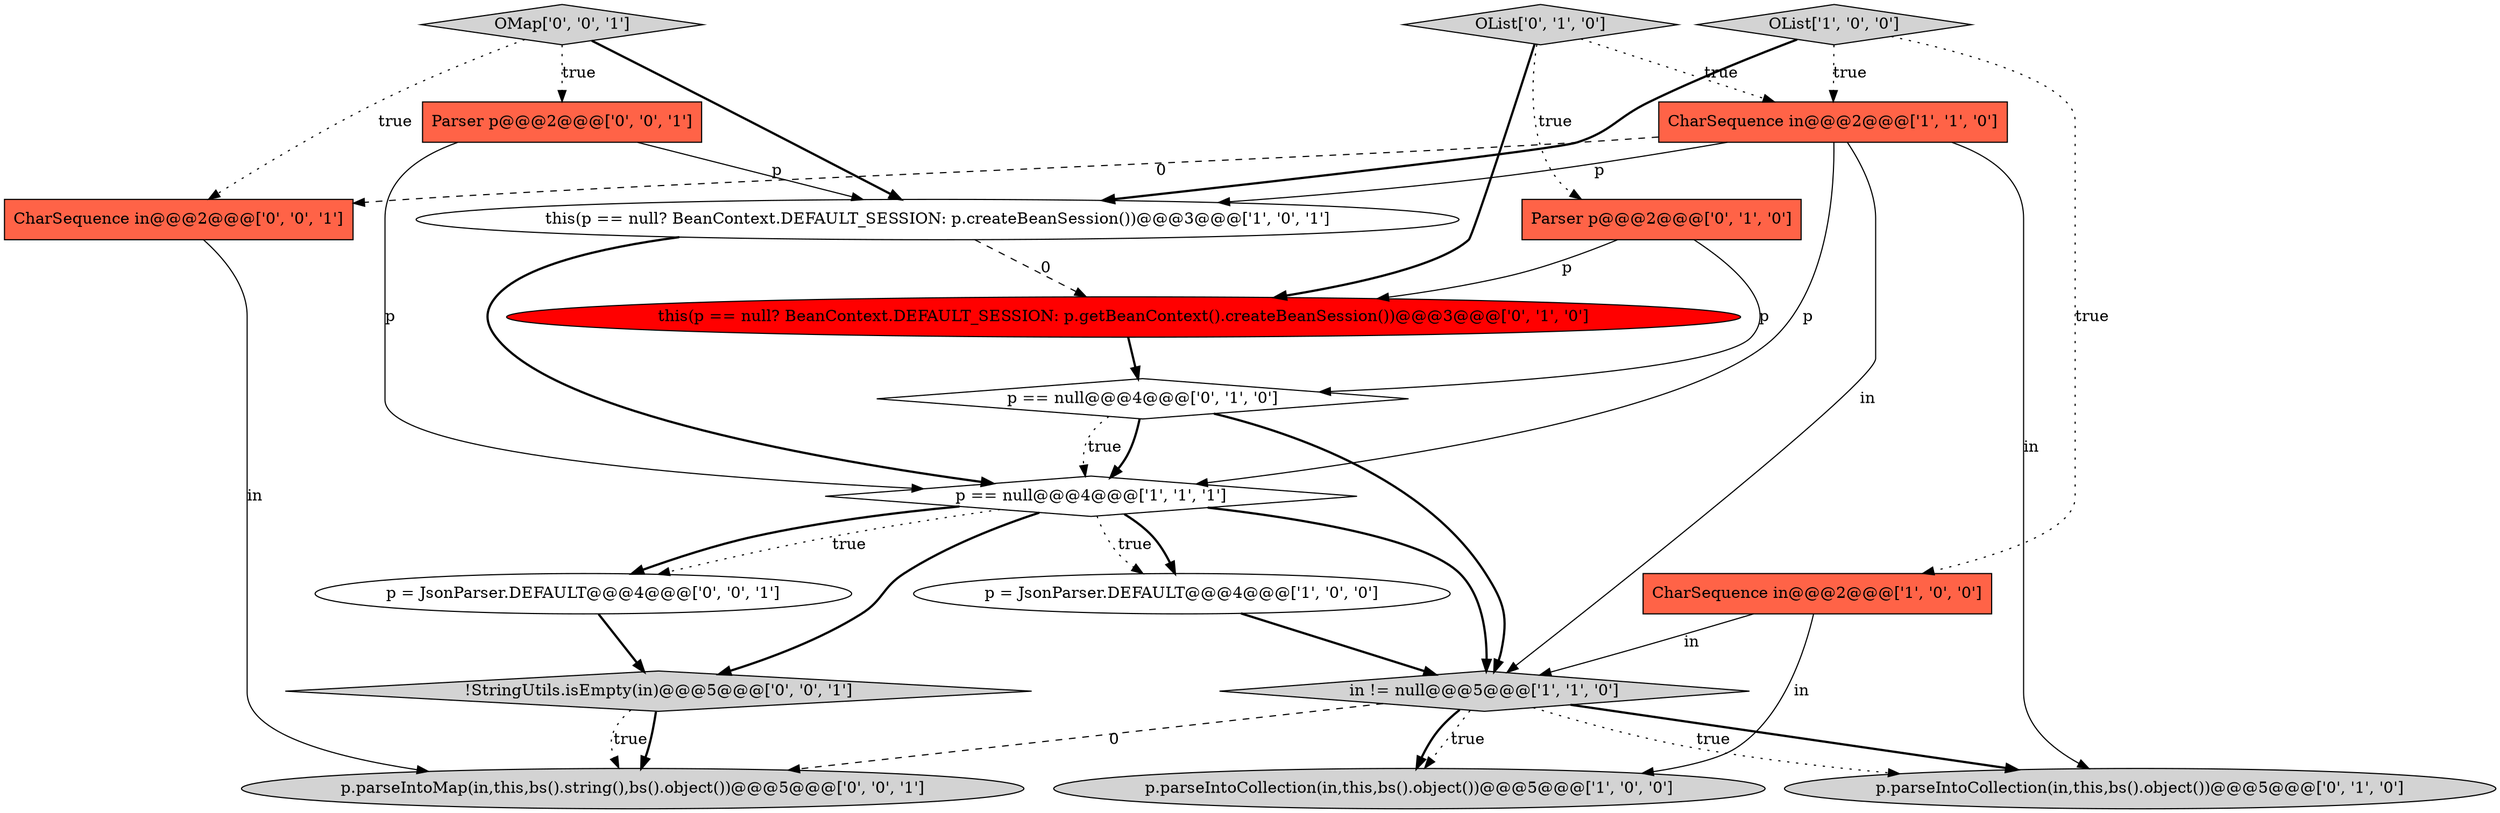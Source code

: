 digraph {
5 [style = filled, label = "p.parseIntoCollection(in,this,bs().object())@@@5@@@['1', '0', '0']", fillcolor = lightgray, shape = ellipse image = "AAA0AAABBB1BBB"];
14 [style = filled, label = "Parser p@@@2@@@['0', '0', '1']", fillcolor = tomato, shape = box image = "AAA0AAABBB3BBB"];
15 [style = filled, label = "OMap['0', '0', '1']", fillcolor = lightgray, shape = diamond image = "AAA0AAABBB3BBB"];
16 [style = filled, label = "p.parseIntoMap(in,this,bs().string(),bs().object())@@@5@@@['0', '0', '1']", fillcolor = lightgray, shape = ellipse image = "AAA0AAABBB3BBB"];
2 [style = filled, label = "CharSequence in@@@2@@@['1', '0', '0']", fillcolor = tomato, shape = box image = "AAA0AAABBB1BBB"];
1 [style = filled, label = "p = JsonParser.DEFAULT@@@4@@@['1', '0', '0']", fillcolor = white, shape = ellipse image = "AAA0AAABBB1BBB"];
8 [style = filled, label = "p.parseIntoCollection(in,this,bs().object())@@@5@@@['0', '1', '0']", fillcolor = lightgray, shape = ellipse image = "AAA0AAABBB2BBB"];
13 [style = filled, label = "!StringUtils.isEmpty(in)@@@5@@@['0', '0', '1']", fillcolor = lightgray, shape = diamond image = "AAA0AAABBB3BBB"];
9 [style = filled, label = "Parser p@@@2@@@['0', '1', '0']", fillcolor = tomato, shape = box image = "AAA0AAABBB2BBB"];
11 [style = filled, label = "OList['0', '1', '0']", fillcolor = lightgray, shape = diamond image = "AAA0AAABBB2BBB"];
3 [style = filled, label = "CharSequence in@@@2@@@['1', '1', '0']", fillcolor = tomato, shape = box image = "AAA0AAABBB1BBB"];
10 [style = filled, label = "this(p == null? BeanContext.DEFAULT_SESSION: p.getBeanContext().createBeanSession())@@@3@@@['0', '1', '0']", fillcolor = red, shape = ellipse image = "AAA1AAABBB2BBB"];
6 [style = filled, label = "in != null@@@5@@@['1', '1', '0']", fillcolor = lightgray, shape = diamond image = "AAA0AAABBB1BBB"];
12 [style = filled, label = "p == null@@@4@@@['0', '1', '0']", fillcolor = white, shape = diamond image = "AAA0AAABBB2BBB"];
18 [style = filled, label = "CharSequence in@@@2@@@['0', '0', '1']", fillcolor = tomato, shape = box image = "AAA0AAABBB3BBB"];
0 [style = filled, label = "OList['1', '0', '0']", fillcolor = lightgray, shape = diamond image = "AAA0AAABBB1BBB"];
17 [style = filled, label = "p = JsonParser.DEFAULT@@@4@@@['0', '0', '1']", fillcolor = white, shape = ellipse image = "AAA0AAABBB3BBB"];
4 [style = filled, label = "p == null@@@4@@@['1', '1', '1']", fillcolor = white, shape = diamond image = "AAA0AAABBB1BBB"];
7 [style = filled, label = "this(p == null? BeanContext.DEFAULT_SESSION: p.createBeanSession())@@@3@@@['1', '0', '1']", fillcolor = white, shape = ellipse image = "AAA0AAABBB1BBB"];
2->6 [style = solid, label="in"];
3->4 [style = solid, label="p"];
13->16 [style = dotted, label="true"];
4->17 [style = bold, label=""];
15->7 [style = bold, label=""];
4->1 [style = dotted, label="true"];
4->6 [style = bold, label=""];
3->7 [style = solid, label="p"];
3->18 [style = dashed, label="0"];
4->13 [style = bold, label=""];
15->18 [style = dotted, label="true"];
11->9 [style = dotted, label="true"];
18->16 [style = solid, label="in"];
7->4 [style = bold, label=""];
15->14 [style = dotted, label="true"];
12->6 [style = bold, label=""];
13->16 [style = bold, label=""];
9->12 [style = solid, label="p"];
14->4 [style = solid, label="p"];
0->7 [style = bold, label=""];
6->5 [style = bold, label=""];
6->16 [style = dashed, label="0"];
1->6 [style = bold, label=""];
12->4 [style = bold, label=""];
10->12 [style = bold, label=""];
11->10 [style = bold, label=""];
3->8 [style = solid, label="in"];
6->8 [style = dotted, label="true"];
6->8 [style = bold, label=""];
7->10 [style = dashed, label="0"];
4->1 [style = bold, label=""];
17->13 [style = bold, label=""];
0->3 [style = dotted, label="true"];
12->4 [style = dotted, label="true"];
0->2 [style = dotted, label="true"];
14->7 [style = solid, label="p"];
9->10 [style = solid, label="p"];
11->3 [style = dotted, label="true"];
4->17 [style = dotted, label="true"];
6->5 [style = dotted, label="true"];
2->5 [style = solid, label="in"];
3->6 [style = solid, label="in"];
}
